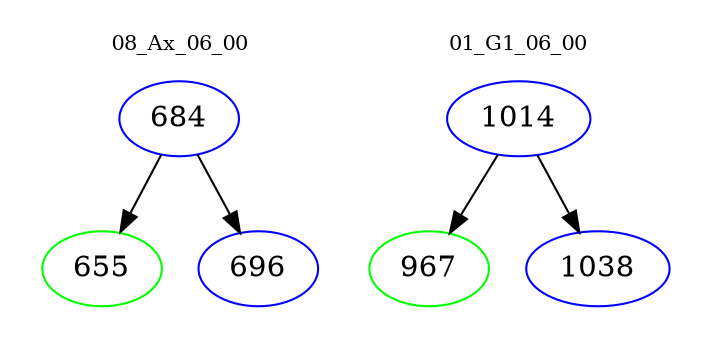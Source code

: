 digraph{
subgraph cluster_0 {
color = white
label = "08_Ax_06_00";
fontsize=10;
T0_684 [label="684", color="blue"]
T0_684 -> T0_655 [color="black"]
T0_655 [label="655", color="green"]
T0_684 -> T0_696 [color="black"]
T0_696 [label="696", color="blue"]
}
subgraph cluster_1 {
color = white
label = "01_G1_06_00";
fontsize=10;
T1_1014 [label="1014", color="blue"]
T1_1014 -> T1_967 [color="black"]
T1_967 [label="967", color="green"]
T1_1014 -> T1_1038 [color="black"]
T1_1038 [label="1038", color="blue"]
}
}
